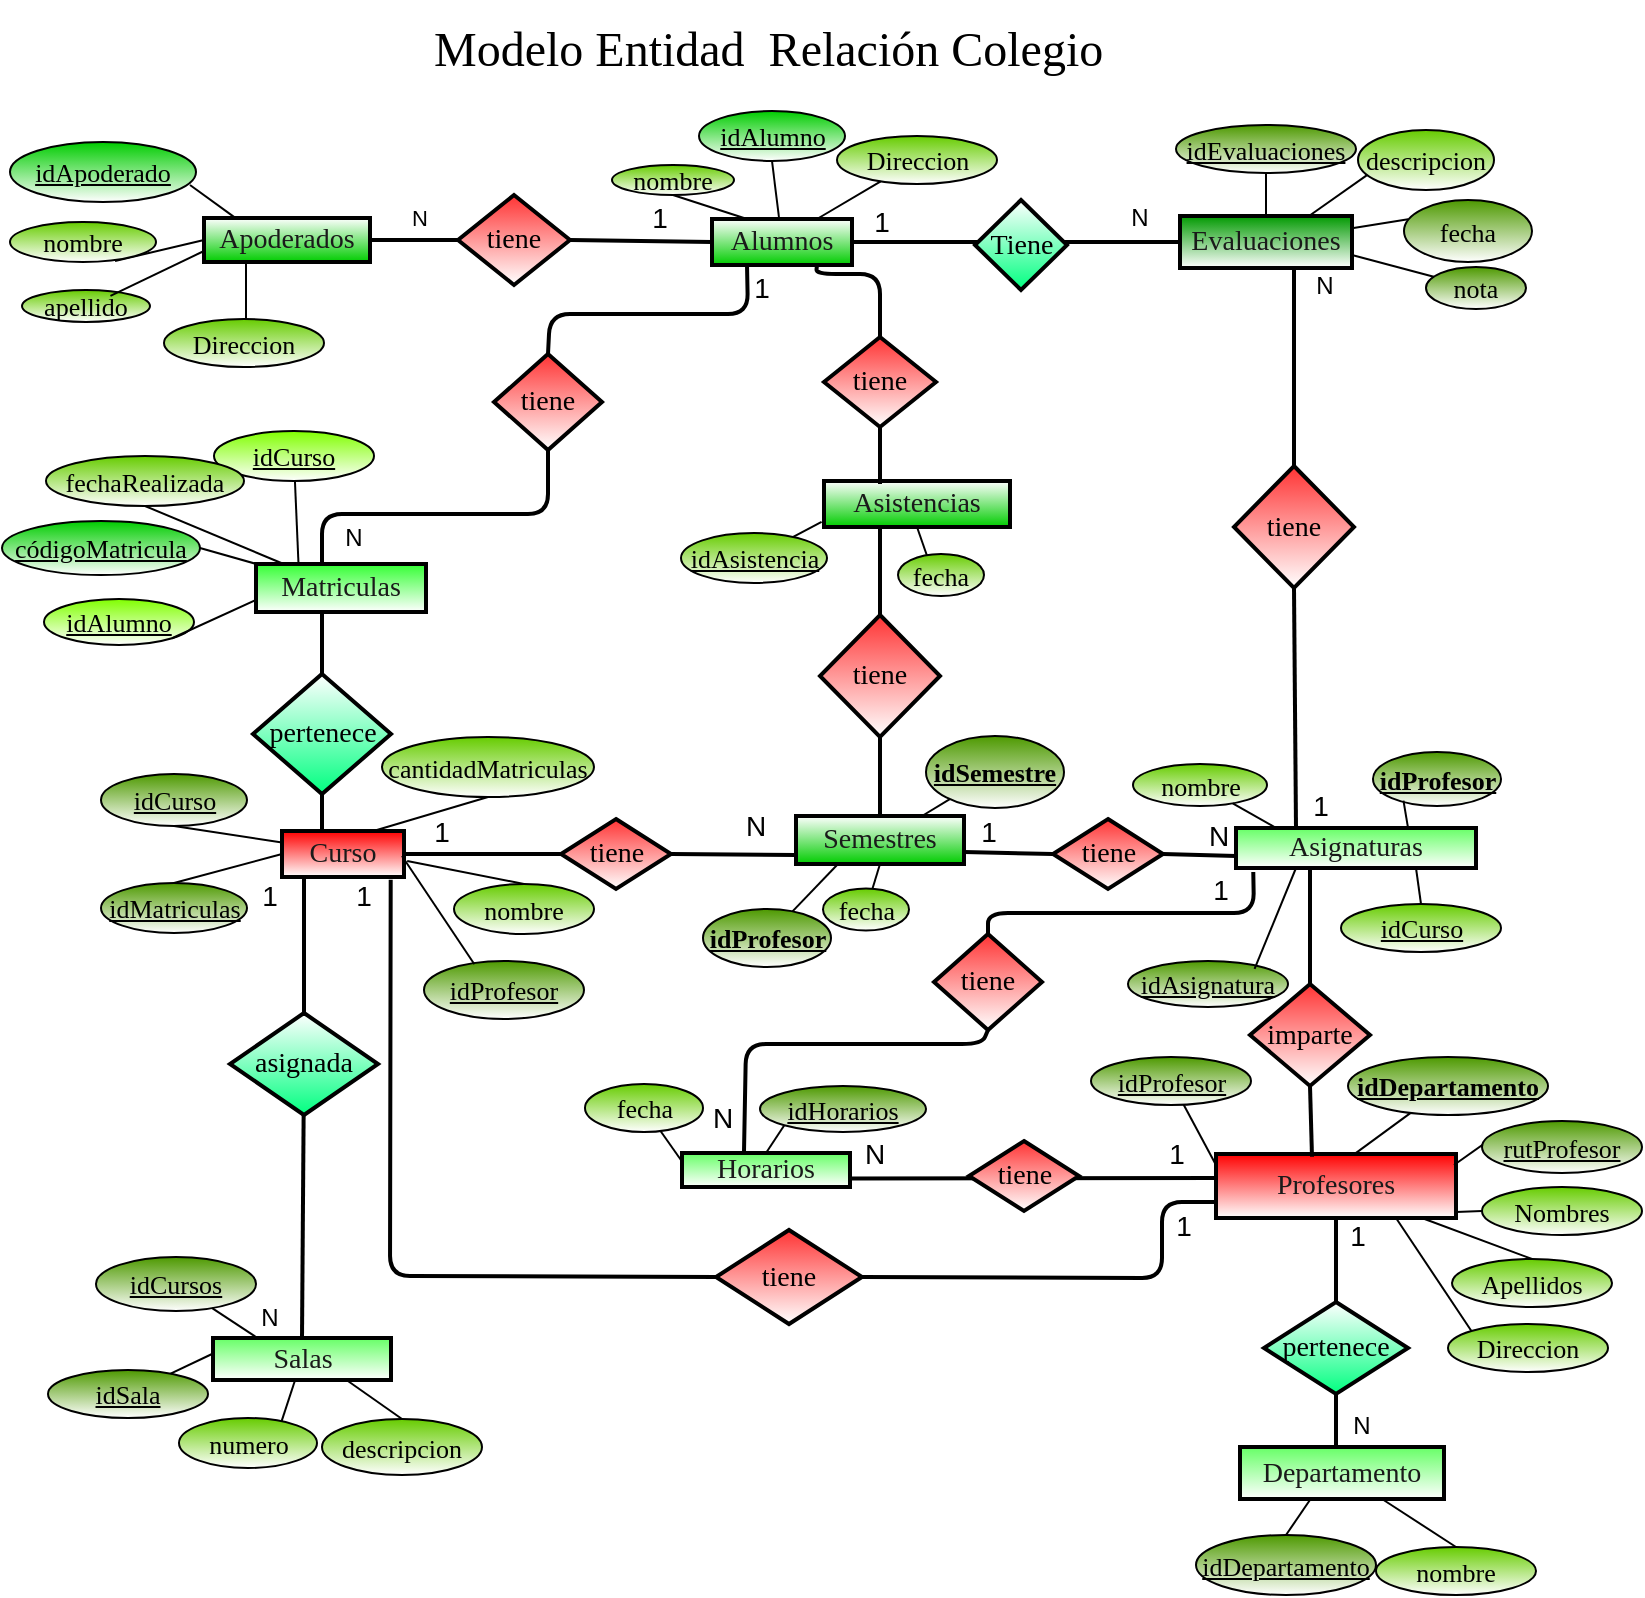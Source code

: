 <mxfile version="10.9.5" type="device"><diagram id="42ac1535-a471-1888-15ba-bab9afdc04bf" name="MER"><mxGraphModel dx="1024" dy="595" grid="1" gridSize="10" guides="1" tooltips="1" connect="1" arrows="1" fold="1" page="1" pageScale="1" pageWidth="827" pageHeight="827" background="#ffffff" math="0" shadow="0"><root><mxCell id="0"/><mxCell id="1" parent="0"/><mxCell id="137" value="" style="endArrow=none;html=1;strokeWidth=2;exitX=0.5;exitY=0;exitDx=0;exitDy=0;entryDx=0;entryDy=0;" parent="1" source="135" edge="1"><mxGeometry width="50" height="50" relative="1" as="geometry"><mxPoint x="450.5" y="371.5" as="sourcePoint"/><mxPoint x="439" y="265.5" as="targetPoint"/><Array as="points"/></mxGeometry></mxCell><mxCell id="125" value="" style="endArrow=none;html=1;entryDx=0;entryDy=0;exitDx=0;exitDy=0;strokeWidth=2;exitX=0.5;exitY=0;" parent="1" source="124" edge="1"><mxGeometry width="50" height="50" relative="1" as="geometry"><mxPoint x="317.5" y="533" as="sourcePoint"/><mxPoint x="160" y="302.5" as="targetPoint"/></mxGeometry></mxCell><mxCell id="117" value="" style="endArrow=none;html=1;entryDx=0;entryDy=0;exitX=0.5;exitY=1;exitDx=0;exitDy=0;strokeWidth=2;" parent="1" source="115" edge="1"><mxGeometry width="50" height="50" relative="1" as="geometry"><mxPoint x="285.5" y="433" as="sourcePoint"/><mxPoint x="160" y="340" as="targetPoint"/><Array as="points"><mxPoint x="273" y="269"/><mxPoint x="160" y="269"/></Array></mxGeometry></mxCell><mxCell id="148" value="" style="endArrow=none;html=1;entryDx=0;entryDy=0;exitDx=0;exitDy=0;strokeWidth=2;" parent="1" target="80" edge="1"><mxGeometry width="50" height="50" relative="1" as="geometry"><mxPoint x="667" y="740" as="sourcePoint"/><mxPoint x="666.4" y="723" as="targetPoint"/></mxGeometry></mxCell><mxCell id="114" value="" style="endArrow=none;html=1;entryDx=0;entryDy=0;exitDx=0;exitDy=0;strokeWidth=2;entryX=0;entryY=0.5;exitX=1;exitY=0.5;" parent="1" source="15" target="20" edge="1"><mxGeometry width="50" height="50" relative="1" as="geometry"><mxPoint x="472" y="193" as="sourcePoint"/><mxPoint x="520" y="158" as="targetPoint"/></mxGeometry></mxCell><mxCell id="3" value="&lt;font color=&quot;#1a1a1a&quot; face=&quot;Times New Roman&quot;&gt;&lt;span style=&quot;font-size: 14px&quot;&gt;Apoderados&lt;/span&gt;&lt;/font&gt;" style="rounded=0;whiteSpace=wrap;html=1;strokeColor=#000000;fillColor=#FFFFFF;gradientColor=#00CC00;fontColor=#009900;strokeWidth=2;" parent="1" vertex="1"><mxGeometry x="101" y="121" width="83" height="22" as="geometry"/></mxCell><mxCell id="4" value="&lt;font color=&quot;#000000&quot; face=&quot;Times New Roman&quot;&gt;&lt;span style=&quot;font-size: 13px&quot;&gt;&lt;u&gt;idApoderado&lt;/u&gt;&lt;/span&gt;&lt;/font&gt;" style="ellipse;whiteSpace=wrap;html=1;strokeColor=#000000;fillColor=#00CC00;gradientColor=#FFFFFF;fontColor=#009900;" parent="1" vertex="1"><mxGeometry x="4" y="83" width="93" height="30" as="geometry"/></mxCell><mxCell id="5" value="&lt;font color=&quot;#000000&quot; face=&quot;Times New Roman&quot;&gt;&lt;span style=&quot;font-size: 13px&quot;&gt;apellido&lt;/span&gt;&lt;/font&gt;" style="ellipse;whiteSpace=wrap;html=1;strokeColor=#000000;fillColor=#66CC00;gradientColor=#FFFFFF;fontColor=#009900;" parent="1" vertex="1"><mxGeometry x="10" y="157" width="64" height="16" as="geometry"/></mxCell><mxCell id="6" value="" style="endArrow=none;html=1;exitDx=0;exitDy=0;entryX=0.195;entryY=0.015;entryDx=0;entryDy=0;entryPerimeter=0;" parent="1" target="3" edge="1"><mxGeometry width="50" height="50" relative="1" as="geometry"><mxPoint x="94" y="104.5" as="sourcePoint"/><mxPoint x="110.5" y="99.5" as="targetPoint"/></mxGeometry></mxCell><mxCell id="7" value="" style="endArrow=none;html=1;exitX=1;exitY=0.5;exitDx=0;exitDy=0;entryX=0;entryY=0.5;entryDx=0;entryDy=0;" parent="1" target="3" edge="1"><mxGeometry width="50" height="50" relative="1" as="geometry"><mxPoint x="56.5" y="142.5" as="sourcePoint"/><mxPoint x="104.5" y="121.6" as="targetPoint"/></mxGeometry></mxCell><mxCell id="8" value="&lt;font style=&quot;font-size: 13px&quot; face=&quot;Times New Roman&quot; color=&quot;#000000&quot;&gt;nombre&lt;/font&gt;" style="ellipse;whiteSpace=wrap;html=1;strokeColor=#000000;fillColor=#66CC00;gradientColor=#FFFFFF;fontColor=#009900;" parent="1" vertex="1"><mxGeometry x="4" y="123" width="73" height="20" as="geometry"/></mxCell><mxCell id="15" value="&lt;font color=&quot;#1a1a1a&quot; face=&quot;Times New Roman&quot;&gt;&lt;span style=&quot;font-size: 14px&quot;&gt;Alumnos&lt;/span&gt;&lt;/font&gt;" style="rounded=0;whiteSpace=wrap;html=1;strokeColor=#000000;fillColor=#FFFFFF;gradientColor=#00CC00;fontColor=#009900;strokeWidth=2;" parent="1" vertex="1"><mxGeometry x="355" y="121.5" width="70" height="23" as="geometry"/></mxCell><mxCell id="16" value="&lt;font color=&quot;#000000&quot; face=&quot;Times New Roman&quot;&gt;&lt;span style=&quot;font-size: 13px&quot;&gt;&lt;u&gt;idAlumno&lt;/u&gt;&lt;/span&gt;&lt;/font&gt;" style="ellipse;whiteSpace=wrap;html=1;strokeColor=#000000;fillColor=#00CC00;gradientColor=#FFFFFF;fontColor=#009900;" parent="1" vertex="1"><mxGeometry x="348.5" y="67.5" width="73" height="25" as="geometry"/></mxCell><mxCell id="17" value="" style="endArrow=none;html=1;exitDx=0;exitDy=0;entryDx=0;entryDy=0;exitX=0.5;exitY=1;" parent="1" source="16" target="15" edge="1"><mxGeometry width="50" height="50" relative="1" as="geometry"><mxPoint x="329" y="99" as="sourcePoint"/><mxPoint x="346.5" y="118.5" as="targetPoint"/></mxGeometry></mxCell><mxCell id="18" value="" style="endArrow=none;html=1;exitX=0.5;exitY=1;exitDx=0;exitDy=0;entryDx=0;entryDy=0;entryX=0.25;entryY=0;" parent="1" source="19" target="15" edge="1"><mxGeometry width="50" height="50" relative="1" as="geometry"><mxPoint x="296.5" y="153.5" as="sourcePoint"/><mxPoint x="340" y="116" as="targetPoint"/></mxGeometry></mxCell><mxCell id="19" value="&lt;font style=&quot;font-size: 13px&quot; face=&quot;Times New Roman&quot; color=&quot;#000000&quot;&gt;nombre&lt;/font&gt;" style="ellipse;whiteSpace=wrap;html=1;strokeColor=#000000;fillColor=#66CC00;gradientColor=#FFFFFF;fontColor=#009900;" parent="1" vertex="1"><mxGeometry x="305" y="94.5" width="61" height="15" as="geometry"/></mxCell><mxCell id="20" value="&lt;font color=&quot;#1a1a1a&quot; face=&quot;Times New Roman&quot;&gt;&lt;span style=&quot;font-size: 14px&quot;&gt;Evaluaciones&lt;/span&gt;&lt;/font&gt;" style="rounded=0;whiteSpace=wrap;html=1;strokeColor=#000000;fillColor=#009900;gradientColor=#FFFFFF;fontColor=#009900;strokeWidth=2;" parent="1" vertex="1"><mxGeometry x="589" y="120" width="86" height="26" as="geometry"/></mxCell><mxCell id="21" value="&lt;font color=&quot;#000000&quot; face=&quot;Times New Roman&quot;&gt;&lt;span style=&quot;font-size: 13px&quot;&gt;&lt;u&gt;idEvaluaciones&lt;/u&gt;&lt;/span&gt;&lt;/font&gt;" style="ellipse;whiteSpace=wrap;html=1;strokeColor=#000000;fillColor=#4D9900;gradientColor=#FFFFFF;fontColor=#009900;" parent="1" vertex="1"><mxGeometry x="587" y="74.5" width="90" height="24" as="geometry"/></mxCell><mxCell id="22" value="" style="endArrow=none;html=1;exitDx=0;exitDy=0;" parent="1" source="21" target="20" edge="1"><mxGeometry width="50" height="50" relative="1" as="geometry"><mxPoint x="600.141" y="-290.11" as="sourcePoint"/><mxPoint x="658.5" y="98.5" as="targetPoint"/></mxGeometry></mxCell><mxCell id="23" value="" style="endArrow=none;html=1;entryX=0.75;entryY=0;entryDx=0;entryDy=0;exitX=0.074;exitY=0.739;exitDx=0;exitDy=0;exitPerimeter=0;" parent="1" source="25" target="20" edge="1"><mxGeometry width="50" height="50" relative="1" as="geometry"><mxPoint x="744.857" y="-34.167" as="sourcePoint"/><mxPoint x="685" y="165.5" as="targetPoint"/></mxGeometry></mxCell><mxCell id="25" value="&lt;font style=&quot;font-size: 13px&quot; face=&quot;Times New Roman&quot; color=&quot;#000000&quot;&gt;descripcion&lt;/font&gt;" style="ellipse;whiteSpace=wrap;html=1;strokeColor=#000000;fillColor=#66CC00;gradientColor=#FFFFFF;fontColor=#009900;" parent="1" vertex="1"><mxGeometry x="678" y="77" width="68" height="30" as="geometry"/></mxCell><mxCell id="26" value="&lt;font color=&quot;#000000&quot; face=&quot;Times New Roman&quot;&gt;&lt;span style=&quot;font-size: 13px&quot;&gt;nota&lt;/span&gt;&lt;/font&gt;" style="ellipse;whiteSpace=wrap;html=1;strokeColor=#000000;fillColor=#4D9900;gradientColor=#FFFFFF;fontColor=#009900;" parent="1" vertex="1"><mxGeometry x="712" y="145.5" width="50" height="21" as="geometry"/></mxCell><mxCell id="27" value="&lt;font color=&quot;#000000&quot; face=&quot;Times New Roman&quot;&gt;&lt;span style=&quot;font-size: 13px&quot;&gt;fecha&lt;/span&gt;&lt;/font&gt;" style="ellipse;whiteSpace=wrap;html=1;strokeColor=#000000;fillColor=#4D9900;gradientColor=#FFFFFF;fontColor=#009900;" parent="1" vertex="1"><mxGeometry x="701" y="112" width="64" height="31" as="geometry"/></mxCell><mxCell id="28" value="" style="endArrow=none;html=1;exitX=0.032;exitY=0.31;exitDx=0;exitDy=0;exitPerimeter=0;" parent="1" source="27" target="20" edge="1"><mxGeometry width="50" height="50" relative="1" as="geometry"><mxPoint x="697" y="161.5" as="sourcePoint"/><mxPoint x="685" y="140.333" as="targetPoint"/></mxGeometry></mxCell><mxCell id="29" value="" style="endArrow=none;html=1;exitX=1;exitY=0.75;exitDx=0;exitDy=0;entryDx=0;entryDy=0;" parent="1" source="20" target="26" edge="1"><mxGeometry width="50" height="50" relative="1" as="geometry"><mxPoint x="714.444" y="140.333" as="sourcePoint"/><mxPoint x="637.5" y="179.5" as="targetPoint"/></mxGeometry></mxCell><mxCell id="30" value="&lt;font face=&quot;Times New Roman&quot; style=&quot;font-size: 14px&quot; color=&quot;#1a1a1a&quot;&gt;Matriculas&lt;/font&gt;" style="rounded=0;whiteSpace=wrap;html=1;strokeColor=#000000;fillColor=#33FF33;gradientColor=#FFFFFF;fontColor=#009900;strokeWidth=2;" parent="1" vertex="1"><mxGeometry x="127" y="294" width="85" height="24" as="geometry"/></mxCell><mxCell id="31" value="&lt;font style=&quot;font-size: 13px&quot; face=&quot;Times New Roman&quot; color=&quot;#000000&quot;&gt;&lt;u&gt;códigoMatricula&lt;/u&gt;&lt;/font&gt;" style="ellipse;whiteSpace=wrap;html=1;strokeColor=#000000;fillColor=#00CC00;gradientColor=#FFFFFF;fontColor=#009900;" parent="1" vertex="1"><mxGeometry y="272.5" width="99" height="27" as="geometry"/></mxCell><mxCell id="32" value="" style="endArrow=none;html=1;exitDx=0;exitDy=0;entryDx=0;entryDy=0;exitX=1;exitY=0.5;" parent="1" source="31" target="30" edge="1"><mxGeometry width="50" height="50" relative="1" as="geometry"><mxPoint x="106.918" y="316.135" as="sourcePoint"/><mxPoint x="239.5" y="232.6" as="targetPoint"/></mxGeometry></mxCell><mxCell id="33" value="&lt;font style=&quot;font-size: 13px&quot; face=&quot;Times New Roman&quot; color=&quot;#000000&quot;&gt;&lt;u&gt;idAlumno&lt;/u&gt;&lt;/font&gt;" style="ellipse;whiteSpace=wrap;html=1;strokeColor=#000000;fillColor=#80FF00;gradientColor=#FFFFFF;fontColor=#009900;" parent="1" vertex="1"><mxGeometry x="21" y="311.5" width="75" height="23" as="geometry"/></mxCell><mxCell id="34" value="" style="endArrow=none;html=1;exitDx=0;exitDy=0;entryDx=0;entryDy=0;entryX=0;entryY=0.75;exitX=1;exitY=1;" parent="1" source="33" target="30" edge="1"><mxGeometry width="50" height="50" relative="1" as="geometry"><mxPoint x="53.286" y="323.071" as="sourcePoint"/><mxPoint x="124.714" y="307.357" as="targetPoint"/></mxGeometry></mxCell><mxCell id="35" value="&lt;font style=&quot;font-size: 13px&quot; face=&quot;Times New Roman&quot; color=&quot;#000000&quot;&gt;&lt;u&gt;idCurso&lt;/u&gt;&lt;/font&gt;" style="ellipse;whiteSpace=wrap;html=1;strokeColor=#000000;fillColor=#80FF00;gradientColor=#FFFFFF;fontColor=#009900;" parent="1" vertex="1"><mxGeometry x="106" y="227.5" width="80" height="25" as="geometry"/></mxCell><mxCell id="37" value="&lt;font style=&quot;font-size: 13px&quot; face=&quot;Times New Roman&quot; color=&quot;#000000&quot;&gt;fechaRealizada&lt;/font&gt;" style="ellipse;whiteSpace=wrap;html=1;strokeColor=#000000;fillColor=#66CC00;gradientColor=#FFFFFF;fontColor=#009900;" parent="1" vertex="1"><mxGeometry x="22" y="240" width="99" height="25" as="geometry"/></mxCell><mxCell id="38" value="" style="endArrow=none;html=1;exitDx=0;exitDy=0;entryX=0.5;entryY=1;entryDx=0;entryDy=0;" parent="1" source="30" target="37" edge="1"><mxGeometry width="50" height="50" relative="1" as="geometry"><mxPoint x="130" y="280" as="sourcePoint"/><mxPoint x="187.5" y="243.6" as="targetPoint"/></mxGeometry></mxCell><mxCell id="40" value="" style="endArrow=none;html=1;exitDx=0;exitDy=0;entryDx=0;entryDy=0;exitX=0.25;exitY=0;" parent="1" source="30" target="35" edge="1"><mxGeometry width="50" height="50" relative="1" as="geometry"><mxPoint x="146" y="290" as="sourcePoint"/><mxPoint x="162" y="343.5" as="targetPoint"/></mxGeometry></mxCell><mxCell id="41" value="&lt;font color=&quot;#1a1a1a&quot; face=&quot;Times New Roman&quot;&gt;&lt;span style=&quot;font-size: 14px&quot;&gt;Curso&lt;/span&gt;&lt;/font&gt;" style="rounded=0;whiteSpace=wrap;html=1;strokeColor=#000000;fillColor=#FF0000;gradientColor=#FFFFFF;fontColor=#009900;strokeWidth=2;" parent="1" vertex="1"><mxGeometry x="140" y="427.5" width="61" height="23" as="geometry"/></mxCell><mxCell id="42" value="&lt;font style=&quot;font-size: 13px&quot; face=&quot;Times New Roman&quot; color=&quot;#000000&quot;&gt;&lt;u&gt;idCurso&lt;/u&gt;&lt;/font&gt;" style="ellipse;whiteSpace=wrap;html=1;strokeColor=#000000;fillColor=#4D9900;gradientColor=#FFFFFF;fontColor=#009900;" parent="1" vertex="1"><mxGeometry x="49.5" y="399" width="73" height="26" as="geometry"/></mxCell><mxCell id="43" value="" style="endArrow=none;html=1;entryDx=0;entryDy=0;entryX=0;entryY=0.25;exitX=0.5;exitY=1;" parent="1" source="42" target="41" edge="1"><mxGeometry width="50" height="50" relative="1" as="geometry"><mxPoint x="616" y="582" as="sourcePoint"/><mxPoint x="131" y="443.9" as="targetPoint"/></mxGeometry></mxCell><mxCell id="44" value="&lt;font style=&quot;font-size: 13px&quot; face=&quot;Times New Roman&quot; color=&quot;#000000&quot;&gt;nombre&lt;/font&gt;" style="ellipse;whiteSpace=wrap;html=1;strokeColor=#000000;fillColor=#66CC00;gradientColor=#FFFFFF;fontColor=#009900;" parent="1" vertex="1"><mxGeometry x="226" y="454" width="70" height="25" as="geometry"/></mxCell><mxCell id="45" value="" style="endArrow=none;html=1;entryDx=0;entryDy=0;exitDx=0;exitDy=0;exitX=0.065;exitY=1.201;entryX=0.5;entryY=0;exitPerimeter=0;" parent="1" source="191" target="44" edge="1"><mxGeometry width="50" height="50" relative="1" as="geometry"><mxPoint x="265" y="436.9" as="sourcePoint"/><mxPoint x="281" y="407.9" as="targetPoint"/></mxGeometry></mxCell><mxCell id="47" value="&lt;font style=&quot;font-size: 13px&quot; face=&quot;Times New Roman&quot; color=&quot;#000000&quot;&gt;&lt;u&gt;idProfesor&lt;/u&gt;&lt;/font&gt;" style="ellipse;whiteSpace=wrap;html=1;strokeColor=#000000;fillColor=#4D9900;gradientColor=#FFFFFF;fontColor=#009900;" parent="1" vertex="1"><mxGeometry x="211" y="492.5" width="80" height="29" as="geometry"/></mxCell><mxCell id="48" value="" style="endArrow=none;html=1;entryDx=0;entryDy=0;exitX=0.315;exitY=0.056;exitPerimeter=0;" parent="1" source="47" edge="1"><mxGeometry width="50" height="50" relative="1" as="geometry"><mxPoint x="746" y="712" as="sourcePoint"/><mxPoint x="200" y="440" as="targetPoint"/></mxGeometry></mxCell><mxCell id="49" value="" style="endArrow=none;html=1;entryDx=0;entryDy=0;exitX=0.75;exitY=0;exitDx=0;exitDy=0;entryX=0.5;entryY=1;" parent="1" source="41" target="55" edge="1"><mxGeometry width="50" height="50" relative="1" as="geometry"><mxPoint x="144" y="526.5" as="sourcePoint"/><mxPoint x="212.5" y="442" as="targetPoint"/></mxGeometry></mxCell><mxCell id="51" value="&lt;font style=&quot;font-size: 13px&quot; face=&quot;Times New Roman&quot; color=&quot;#000000&quot;&gt;&lt;u&gt;idMatriculas&lt;/u&gt;&lt;/font&gt;" style="ellipse;whiteSpace=wrap;html=1;strokeColor=#000000;fillColor=#4D9900;gradientColor=#FFFFFF;fontColor=#009900;" parent="1" vertex="1"><mxGeometry x="49.5" y="453.5" width="73" height="25" as="geometry"/></mxCell><mxCell id="52" value="" style="endArrow=none;html=1;entryDx=0;entryDy=0;exitX=0.5;exitY=0;entryX=0;entryY=0.5;" parent="1" source="51" target="41" edge="1"><mxGeometry width="50" height="50" relative="1" as="geometry"><mxPoint x="796" y="572" as="sourcePoint"/><mxPoint x="204" y="414.5" as="targetPoint"/></mxGeometry></mxCell><mxCell id="55" value="&lt;font style=&quot;font-size: 13px&quot; face=&quot;Times New Roman&quot; color=&quot;#000000&quot;&gt;cantidadMatriculas&lt;/font&gt;" style="ellipse;whiteSpace=wrap;html=1;strokeColor=#000000;fillColor=#66CC00;gradientColor=#FFFFFF;fontColor=#009900;" parent="1" vertex="1"><mxGeometry x="190" y="380.5" width="106" height="30" as="geometry"/></mxCell><mxCell id="56" value="&lt;font color=&quot;#1a1a1a&quot; face=&quot;Times New Roman&quot;&gt;&lt;span style=&quot;font-size: 14px&quot;&gt;Semestres&lt;/span&gt;&lt;/font&gt;" style="rounded=0;whiteSpace=wrap;html=1;strokeColor=#000000;fillColor=#FFFFFF;gradientColor=#00CC00;fontColor=#009900;strokeWidth=2;" parent="1" vertex="1"><mxGeometry x="397" y="420" width="84" height="24" as="geometry"/></mxCell><mxCell id="57" value="" style="endArrow=none;html=1;exitDx=0;exitDy=0;entryX=0.5;entryY=1;entryDx=0;entryDy=0;" parent="1" source="58" target="56" edge="1"><mxGeometry width="50" height="50" relative="1" as="geometry"><mxPoint x="516.5" y="289.22" as="sourcePoint"/><mxPoint x="447.2" y="415.1" as="targetPoint"/></mxGeometry></mxCell><mxCell id="58" value="&lt;font style=&quot;font-size: 13px&quot; face=&quot;Times New Roman&quot; color=&quot;#000000&quot;&gt;fecha&lt;/font&gt;" style="ellipse;whiteSpace=wrap;html=1;strokeColor=#000000;fillColor=#66CC00;gradientColor=#FFFFFF;fontColor=#009900;" parent="1" vertex="1"><mxGeometry x="410.5" y="456.22" width="43" height="21" as="geometry"/></mxCell><mxCell id="59" value="&lt;font style=&quot;font-size: 13px&quot; face=&quot;Times New Roman&quot; color=&quot;#000000&quot;&gt;&lt;u&gt;idProfesor&lt;/u&gt;&lt;/font&gt;" style="ellipse;whiteSpace=wrap;html=1;strokeColor=#000000;fillColor=#4D9900;gradientColor=#FFFFFF;fontColor=#009900;fontStyle=1" parent="1" vertex="1"><mxGeometry x="350.5" y="466.5" width="64" height="29" as="geometry"/></mxCell><mxCell id="60" value="" style="endArrow=none;html=1;exitDx=0;exitDy=0;entryX=0.25;entryY=1;entryDx=0;entryDy=0;" parent="1" source="59" target="56" edge="1"><mxGeometry width="50" height="50" relative="1" as="geometry"><mxPoint x="476.6" y="425.8" as="sourcePoint"/><mxPoint x="457.2" y="425.1" as="targetPoint"/></mxGeometry></mxCell><mxCell id="61" value="&lt;font color=&quot;#1a1a1a&quot; face=&quot;Times New Roman&quot;&gt;&lt;span style=&quot;font-size: 14px&quot;&gt;Asistencias&lt;/span&gt;&lt;/font&gt;" style="rounded=0;whiteSpace=wrap;html=1;strokeColor=#000000;fillColor=#FFFFFF;gradientColor=#00CC00;fontColor=#009900;strokeWidth=2;" parent="1" vertex="1"><mxGeometry x="411" y="252.5" width="93" height="23" as="geometry"/></mxCell><mxCell id="62" value="" style="endArrow=none;html=1;exitX=0.5;exitY=1;exitDx=0;exitDy=0;entryX=0.5;entryY=1;entryDx=0;entryDy=0;" parent="1" source="65" target="61" edge="1"><mxGeometry width="50" height="50" relative="1" as="geometry"><mxPoint x="500" y="162.5" as="sourcePoint"/><mxPoint x="480" y="218.5" as="targetPoint"/></mxGeometry></mxCell><mxCell id="63" value="" style="endArrow=none;html=1;entryX=-0.013;entryY=0.886;entryDx=0;entryDy=0;entryPerimeter=0;" parent="1" source="64" target="61" edge="1"><mxGeometry width="50" height="50" relative="1" as="geometry"><mxPoint x="388.5" y="251.5" as="sourcePoint"/><mxPoint x="461" y="203" as="targetPoint"/></mxGeometry></mxCell><mxCell id="64" value="&lt;font style=&quot;font-size: 13px&quot; face=&quot;Times New Roman&quot; color=&quot;#000000&quot;&gt;&lt;u&gt;idAsistencia&lt;/u&gt;&lt;/font&gt;" style="ellipse;whiteSpace=wrap;html=1;strokeColor=#000000;fillColor=#66CC00;gradientColor=#FFFFFF;fontColor=#009900;" parent="1" vertex="1"><mxGeometry x="339.5" y="278.5" width="73" height="25" as="geometry"/></mxCell><mxCell id="65" value="&lt;font style=&quot;font-size: 13px&quot; face=&quot;Times New Roman&quot; color=&quot;#000000&quot;&gt;fecha&lt;/font&gt;" style="ellipse;whiteSpace=wrap;html=1;strokeColor=#000000;fillColor=#66CC00;gradientColor=#FFFFFF;fontColor=#009900;" parent="1" vertex="1"><mxGeometry x="448" y="289" width="43" height="21" as="geometry"/></mxCell><mxCell id="68" value="&lt;font color=&quot;#1a1a1a&quot; face=&quot;Times New Roman&quot;&gt;&lt;span style=&quot;font-size: 14px&quot;&gt;Asignaturas&lt;/span&gt;&lt;/font&gt;" style="rounded=0;whiteSpace=wrap;html=1;strokeColor=#000000;fillColor=#66FF66;gradientColor=#FFFFFF;fontColor=#009900;strokeWidth=2;" parent="1" vertex="1"><mxGeometry x="617" y="426" width="120" height="20" as="geometry"/></mxCell><mxCell id="69" value="&lt;font style=&quot;font-size: 13px&quot; face=&quot;Times New Roman&quot; color=&quot;#000000&quot;&gt;&lt;u&gt;idAsignatura&lt;/u&gt;&lt;/font&gt;" style="ellipse;whiteSpace=wrap;html=1;strokeColor=#000000;fillColor=#4D9900;gradientColor=#FFFFFF;fontColor=#009900;" parent="1" vertex="1"><mxGeometry x="563" y="492.5" width="80" height="23" as="geometry"/></mxCell><mxCell id="70" value="" style="endArrow=none;html=1;exitX=0.791;exitY=0.171;entryX=0.25;entryY=1;exitPerimeter=0;" parent="1" source="69" target="68" edge="1"><mxGeometry width="50" height="50" relative="1" as="geometry"><mxPoint x="817.641" y="390.39" as="sourcePoint"/><mxPoint x="877.5" y="401.5" as="targetPoint"/></mxGeometry></mxCell><mxCell id="71" value="&lt;font style=&quot;font-size: 13px&quot; face=&quot;Times New Roman&quot; color=&quot;#000000&quot;&gt;&lt;u&gt;idProfesor&lt;/u&gt;&lt;/font&gt;" style="ellipse;whiteSpace=wrap;html=1;strokeColor=#000000;fillColor=#4D9900;gradientColor=#FFFFFF;fontColor=#009900;fontStyle=1" parent="1" vertex="1"><mxGeometry x="685.5" y="388" width="64" height="27" as="geometry"/></mxCell><mxCell id="72" value="" style="endArrow=none;html=1;fontStyle=1;exitDx=0;exitDy=0;entryX=0.717;entryY=0.002;entryDx=0;entryDy=0;entryPerimeter=0;exitX=0.238;exitY=0.9;exitPerimeter=0;" parent="1" source="71" target="68" edge="1"><mxGeometry width="50" height="50" relative="1" as="geometry"><mxPoint x="708" y="417.5" as="sourcePoint"/><mxPoint x="691.5" y="412.5" as="targetPoint"/></mxGeometry></mxCell><mxCell id="73" value="&lt;font style=&quot;font-size: 13px&quot; face=&quot;Times New Roman&quot; color=&quot;#000000&quot;&gt;nombre&lt;/font&gt;" style="ellipse;whiteSpace=wrap;html=1;strokeColor=#000000;fillColor=#66CC00;gradientColor=#FFFFFF;fontColor=#009900;" parent="1" vertex="1"><mxGeometry x="565.5" y="394" width="67" height="21" as="geometry"/></mxCell><mxCell id="74" value="" style="endArrow=none;html=1;entryDx=0;entryDy=0;exitX=0.166;exitY=-0.006;exitDx=0;exitDy=0;exitPerimeter=0;" parent="1" source="68" target="73" edge="1"><mxGeometry width="50" height="50" relative="1" as="geometry"><mxPoint x="621.5" y="412.5" as="sourcePoint"/><mxPoint x="920.929" y="393.0" as="targetPoint"/></mxGeometry></mxCell><mxCell id="78" value="&lt;font color=&quot;#000000&quot; face=&quot;Times New Roman&quot;&gt;&lt;span style=&quot;font-size: 13px&quot;&gt;&lt;u&gt;idCurso&lt;/u&gt;&lt;/span&gt;&lt;/font&gt;" style="ellipse;whiteSpace=wrap;html=1;strokeColor=#000000;fillColor=#66CC00;gradientColor=#FFFFFF;fontColor=#009900;" parent="1" vertex="1"><mxGeometry x="669.5" y="464" width="80" height="24" as="geometry"/></mxCell><mxCell id="79" value="" style="endArrow=none;html=1;exitX=0.5;exitY=0;exitDx=0;exitDy=0;entryX=0.75;entryY=1;" parent="1" source="78" target="68" edge="1"><mxGeometry width="50" height="50" relative="1" as="geometry"><mxPoint x="830" y="467.0" as="sourcePoint"/><mxPoint x="934.5" y="523" as="targetPoint"/></mxGeometry></mxCell><mxCell id="80" value="&lt;font face=&quot;Times New Roman&quot; style=&quot;font-size: 14px&quot; color=&quot;#1a1a1a&quot;&gt;Profesores&lt;/font&gt;" style="rounded=0;whiteSpace=wrap;html=1;strokeColor=#000000;fillColor=#FF0000;gradientColor=#FFFFFF;fontColor=#009900;strokeWidth=2;" parent="1" vertex="1"><mxGeometry x="607" y="589" width="120" height="32" as="geometry"/></mxCell><mxCell id="81" value="" style="endArrow=none;html=1;exitDx=0;exitDy=0;exitX=0;exitY=0;" parent="1" source="87" edge="1"><mxGeometry width="50" height="50" relative="1" as="geometry"><mxPoint x="727.5" y="562" as="sourcePoint"/><mxPoint x="726" y="594.5" as="targetPoint"/></mxGeometry></mxCell><mxCell id="82" value="&lt;font style=&quot;font-size: 13px&quot; face=&quot;Times New Roman&quot; color=&quot;#000000&quot;&gt;&lt;u&gt;idProfesor&lt;/u&gt;&lt;/font&gt;" style="ellipse;whiteSpace=wrap;html=1;strokeColor=#000000;fillColor=#4D9900;gradientColor=#FFFFFF;fontColor=#009900;" parent="1" vertex="1"><mxGeometry x="544.5" y="540.5" width="80" height="24" as="geometry"/></mxCell><mxCell id="83" value="" style="endArrow=none;html=1;exitDx=0;exitDy=0;" parent="1" source="82" edge="1"><mxGeometry width="50" height="50" relative="1" as="geometry"><mxPoint x="566" y="608.5" as="sourcePoint"/><mxPoint x="607" y="594.5" as="targetPoint"/></mxGeometry></mxCell><mxCell id="85" value="&lt;font color=&quot;#000000&quot; face=&quot;Times New Roman&quot;&gt;&lt;span style=&quot;font-size: 13px&quot;&gt;&lt;u&gt;idDepartamento&lt;/u&gt;&lt;/span&gt;&lt;/font&gt;" style="ellipse;whiteSpace=wrap;html=1;strokeColor=#000000;fillColor=#4D9900;gradientColor=#FFFFFF;fontColor=#009900;fontStyle=1" parent="1" vertex="1"><mxGeometry x="673" y="540.5" width="100" height="29" as="geometry"/></mxCell><mxCell id="86" value="" style="endArrow=none;html=1;fontStyle=1;exitDx=0;exitDy=0;exitX=0.578;exitY=-0.002;exitPerimeter=0;" parent="1" source="80" target="85" edge="1"><mxGeometry width="50" height="50" relative="1" as="geometry"><mxPoint x="677.5" y="573" as="sourcePoint"/><mxPoint x="698" y="683.5" as="targetPoint"/></mxGeometry></mxCell><mxCell id="87" value="&lt;font style=&quot;font-size: 13px&quot; face=&quot;Times New Roman&quot; color=&quot;#000000&quot;&gt;&lt;u&gt;rutProfesor&lt;/u&gt;&lt;/font&gt;" style="ellipse;whiteSpace=wrap;html=1;strokeColor=#000000;fillColor=#4D9900;gradientColor=#FFFFFF;fontColor=#009900;" parent="1" vertex="1"><mxGeometry x="740" y="572.5" width="80" height="26" as="geometry"/></mxCell><mxCell id="88" value="&lt;font color=&quot;#1a1a1a&quot; face=&quot;Times New Roman&quot;&gt;&lt;span style=&quot;font-size: 14px&quot;&gt;Departamento&lt;/span&gt;&lt;/font&gt;" style="rounded=0;whiteSpace=wrap;html=1;strokeColor=#000000;fillColor=#66FF66;gradientColor=#FFFFFF;fontColor=#009900;strokeWidth=2;" parent="1" vertex="1"><mxGeometry x="619" y="735.5" width="102" height="26" as="geometry"/></mxCell><mxCell id="89" value="&lt;font color=&quot;#000000&quot; face=&quot;Times New Roman&quot;&gt;&lt;span style=&quot;font-size: 13px&quot;&gt;&lt;u&gt;idDepartamento&lt;/u&gt;&lt;/span&gt;&lt;/font&gt;" style="ellipse;whiteSpace=wrap;html=1;strokeColor=#000000;fillColor=#4D9900;gradientColor=#FFFFFF;fontColor=#009900;" parent="1" vertex="1"><mxGeometry x="597" y="779.5" width="90" height="30" as="geometry"/></mxCell><mxCell id="90" value="" style="endArrow=none;html=1;entryX=0.347;entryY=0.995;entryPerimeter=0;exitX=0.5;exitY=0;" parent="1" source="89" target="88" edge="1"><mxGeometry width="50" height="50" relative="1" as="geometry"><mxPoint x="660.141" y="320.89" as="sourcePoint"/><mxPoint x="616" y="709.5" as="targetPoint"/></mxGeometry></mxCell><mxCell id="91" value="" style="endArrow=none;html=1;entryDx=0;entryDy=0;exitX=0.5;exitY=0;" parent="1" source="93" target="88" edge="1"><mxGeometry width="50" height="50" relative="1" as="geometry"><mxPoint x="583.696" y="746.039" as="sourcePoint"/><mxPoint x="745" y="776.5" as="targetPoint"/></mxGeometry></mxCell><mxCell id="93" value="&lt;font style=&quot;font-size: 13px&quot; face=&quot;Times New Roman&quot; color=&quot;#000000&quot;&gt;nombre&lt;/font&gt;" style="ellipse;whiteSpace=wrap;html=1;strokeColor=#000000;fillColor=#66CC00;gradientColor=#FFFFFF;fontColor=#009900;" parent="1" vertex="1"><mxGeometry x="687" y="785.5" width="80" height="24" as="geometry"/></mxCell><mxCell id="94" value="&lt;font color=&quot;#1a1a1a&quot; face=&quot;Times New Roman&quot;&gt;&lt;span style=&quot;font-size: 14px&quot;&gt;Horarios&lt;/span&gt;&lt;/font&gt;" style="rounded=0;whiteSpace=wrap;html=1;strokeColor=#000000;fillColor=#66FF66;gradientColor=#FFFFFF;fontColor=#009900;strokeWidth=2;" parent="1" vertex="1"><mxGeometry x="340" y="588.5" width="84" height="17" as="geometry"/></mxCell><mxCell id="95" value="&lt;font color=&quot;#000000&quot; face=&quot;Times New Roman&quot;&gt;&lt;span style=&quot;font-size: 13px&quot;&gt;&lt;u&gt;idHorarios&lt;/u&gt;&lt;/span&gt;&lt;/font&gt;" style="ellipse;whiteSpace=wrap;html=1;strokeColor=#000000;fillColor=#4D9900;gradientColor=#FFFFFF;fontColor=#009900;" parent="1" vertex="1"><mxGeometry x="379" y="555" width="83" height="23" as="geometry"/></mxCell><mxCell id="96" value="" style="endArrow=none;html=1;entryDx=0;entryDy=0;exitDx=0;exitDy=0;entryX=0.5;entryY=0;exitX=0;exitY=1;" parent="1" source="95" target="94" edge="1"><mxGeometry width="50" height="50" relative="1" as="geometry"><mxPoint x="411" y="554.5" as="sourcePoint"/><mxPoint x="397" y="574.5" as="targetPoint"/></mxGeometry></mxCell><mxCell id="97" value="" style="endArrow=none;html=1;entryDx=0;entryDy=0;entryX=0;entryY=0.25;" parent="1" source="98" target="94" edge="1"><mxGeometry width="50" height="50" relative="1" as="geometry"><mxPoint x="562.357" y="474.333" as="sourcePoint"/><mxPoint x="355" y="584.5" as="targetPoint"/></mxGeometry></mxCell><mxCell id="98" value="&lt;font style=&quot;font-size: 13px&quot; face=&quot;Times New Roman&quot; color=&quot;#000000&quot;&gt;fecha&lt;/font&gt;" style="ellipse;whiteSpace=wrap;html=1;strokeColor=#000000;fillColor=#66CC00;gradientColor=#FFFFFF;fontColor=#009900;" parent="1" vertex="1"><mxGeometry x="291.5" y="554" width="59" height="24" as="geometry"/></mxCell><mxCell id="99" value="&lt;font color=&quot;#1a1a1a&quot; face=&quot;Times New Roman&quot;&gt;&lt;span style=&quot;font-size: 14px&quot;&gt;Salas&lt;/span&gt;&lt;/font&gt;" style="rounded=0;whiteSpace=wrap;html=1;strokeColor=#000000;fillColor=#66FF66;gradientColor=#FFFFFF;fontColor=#009900;strokeWidth=2;" parent="1" vertex="1"><mxGeometry x="105.5" y="681" width="89" height="21" as="geometry"/></mxCell><mxCell id="100" value="&lt;font style=&quot;font-size: 13px&quot; face=&quot;Times New Roman&quot; color=&quot;#000000&quot;&gt;&lt;u&gt;idSala&lt;/u&gt;&lt;/font&gt;" style="ellipse;whiteSpace=wrap;html=1;strokeColor=#000000;fillColor=#4D9900;gradientColor=#FFFFFF;fontColor=#009900;" parent="1" vertex="1"><mxGeometry x="23" y="697" width="80" height="24" as="geometry"/></mxCell><mxCell id="101" value="" style="endArrow=none;html=1;" parent="1" source="100" edge="1"><mxGeometry width="50" height="50" relative="1" as="geometry"><mxPoint x="639" y="834.5" as="sourcePoint"/><mxPoint x="105" y="689" as="targetPoint"/></mxGeometry></mxCell><mxCell id="102" value="&lt;font style=&quot;font-size: 13px&quot; face=&quot;Times New Roman&quot; color=&quot;#000000&quot;&gt;&lt;u&gt;idCursos&lt;/u&gt;&lt;/font&gt;" style="ellipse;whiteSpace=wrap;html=1;strokeColor=#000000;fillColor=#4D9900;gradientColor=#FFFFFF;fontColor=#009900;" parent="1" vertex="1"><mxGeometry x="47" y="640.5" width="80" height="27" as="geometry"/></mxCell><mxCell id="103" value="" style="endArrow=none;html=1;entryX=0.25;entryY=0;entryDx=0;entryDy=0;" parent="1" source="102" target="99" edge="1"><mxGeometry width="50" height="50" relative="1" as="geometry"><mxPoint x="719" y="814.5" as="sourcePoint"/><mxPoint x="162.5" y="669.5" as="targetPoint"/></mxGeometry></mxCell><mxCell id="104" value="" style="endArrow=none;html=1;entryDx=0;entryDy=0;exitDx=0;exitDy=0;entryX=0.739;entryY=0.103;entryPerimeter=0;" parent="1" source="99" target="106" edge="1"><mxGeometry width="50" height="50" relative="1" as="geometry"><mxPoint x="98" y="733" as="sourcePoint"/><mxPoint x="242.5" y="705" as="targetPoint"/></mxGeometry></mxCell><mxCell id="105" value="" style="endArrow=none;html=1;entryDx=0;entryDy=0;exitDx=0;exitDy=0;entryX=0.5;entryY=0;exitX=0.75;exitY=1;" parent="1" source="99" target="107" edge="1"><mxGeometry width="50" height="50" relative="1" as="geometry"><mxPoint x="178.905" y="740.095" as="sourcePoint"/><mxPoint x="256.5" y="659" as="targetPoint"/></mxGeometry></mxCell><mxCell id="106" value="&lt;font style=&quot;font-size: 13px&quot; face=&quot;Times New Roman&quot; color=&quot;#000000&quot;&gt;numero&lt;/font&gt;" style="ellipse;whiteSpace=wrap;html=1;strokeColor=#000000;fillColor=#66CC00;gradientColor=#FFFFFF;fontColor=#009900;" parent="1" vertex="1"><mxGeometry x="88.5" y="721" width="69" height="25" as="geometry"/></mxCell><mxCell id="107" value="&lt;font style=&quot;font-size: 13px&quot; face=&quot;Times New Roman&quot; color=&quot;#000000&quot;&gt;descripcion&lt;/font&gt;" style="ellipse;whiteSpace=wrap;html=1;strokeColor=#000000;fillColor=#66CC00;gradientColor=#FFFFFF;fontColor=#009900;" parent="1" vertex="1"><mxGeometry x="160" y="721.5" width="80" height="28" as="geometry"/></mxCell><mxCell id="108" value="&lt;font style=&quot;font-size: 11px&quot;&gt;N&lt;/font&gt;" style="text;html=1;strokeColor=none;fillColor=none;align=center;verticalAlign=middle;whiteSpace=wrap;rounded=0;" parent="1" vertex="1"><mxGeometry x="189" y="110.94" width="40" height="20" as="geometry"/></mxCell><mxCell id="109" value="" style="endArrow=none;html=1;entryDx=0;entryDy=0;strokeWidth=2;entryX=1;entryY=0.5;exitX=0;exitY=0.5;exitDx=0;exitDy=0;" parent="1" source="15" target="110" edge="1"><mxGeometry width="50" height="50" relative="1" as="geometry"><mxPoint x="180" y="292.5" as="sourcePoint"/><mxPoint x="190" y="212.5" as="targetPoint"/><Array as="points"/></mxGeometry></mxCell><mxCell id="110" value="&lt;font style=&quot;font-size: 14px&quot; face=&quot;Times New Roman&quot; color=&quot;#000000&quot;&gt;tiene&lt;/font&gt;" style="rhombus;whiteSpace=wrap;html=1;strokeColor=#000000;fillColor=#FF3333;gradientColor=#FFFFFF;fontColor=#009900;strokeWidth=2;" parent="1" vertex="1"><mxGeometry x="228" y="109.5" width="56" height="45" as="geometry"/></mxCell><mxCell id="111" value="" style="endArrow=none;html=1;entryDx=0;entryDy=0;strokeWidth=2;entryX=0;entryY=0.5;exitX=1;exitY=0.5;" parent="1" source="3" target="110" edge="1"><mxGeometry width="50" height="50" relative="1" as="geometry"><mxPoint x="181" y="154.5" as="sourcePoint"/><mxPoint x="195.5" y="193" as="targetPoint"/><Array as="points"/></mxGeometry></mxCell><mxCell id="112" value="&lt;font style=&quot;font-size: 14px&quot;&gt;1&lt;/font&gt;" style="text;html=1;strokeColor=none;fillColor=none;align=center;verticalAlign=middle;whiteSpace=wrap;rounded=0;" parent="1" vertex="1"><mxGeometry x="308.5" y="111.44" width="40" height="20" as="geometry"/></mxCell><mxCell id="113" value="&lt;font color=&quot;#000000&quot; face=&quot;Times New Roman&quot;&gt;&lt;span style=&quot;font-size: 14px&quot;&gt;Tiene&lt;/span&gt;&lt;/font&gt;" style="rhombus;whiteSpace=wrap;html=1;strokeColor=#000000;fillColor=#FFFFFF;gradientColor=#00FF80;fontColor=#009900;strokeWidth=2;" parent="1" vertex="1"><mxGeometry x="486.5" y="112" width="46" height="45" as="geometry"/></mxCell><mxCell id="115" value="&lt;font style=&quot;font-size: 14px&quot; face=&quot;Times New Roman&quot; color=&quot;#000000&quot;&gt;tiene&lt;/font&gt;" style="rhombus;whiteSpace=wrap;html=1;strokeColor=#000000;fillColor=#FF3333;gradientColor=#FFFFFF;fontColor=#009900;strokeWidth=2;rotation=0;" parent="1" vertex="1"><mxGeometry x="246" y="189" width="54" height="48" as="geometry"/></mxCell><mxCell id="116" value="" style="endArrow=none;html=1;exitDx=0;exitDy=0;strokeWidth=2;entryX=0.5;entryY=0;entryDx=0;entryDy=0;exitX=0.25;exitY=1;" parent="1" source="15" target="115" edge="1"><mxGeometry width="50" height="50" relative="1" as="geometry"><mxPoint x="160.5" y="127.5" as="sourcePoint"/><mxPoint x="96.5" y="142.5" as="targetPoint"/><Array as="points"><mxPoint x="373" y="169"/><mxPoint x="274" y="169"/></Array></mxGeometry></mxCell><mxCell id="118" value="&lt;font style=&quot;font-size: 14px&quot;&gt;1&lt;/font&gt;" style="text;html=1;strokeColor=none;fillColor=none;align=center;verticalAlign=middle;whiteSpace=wrap;rounded=0;" parent="1" vertex="1"><mxGeometry x="360" y="146.1" width="40" height="20" as="geometry"/></mxCell><mxCell id="121" value="" style="endArrow=none;html=1;entryDx=0;entryDy=0;strokeWidth=2;entryX=0.5;entryY=0;exitDx=0;exitDy=0;exitX=0.75;exitY=1;" parent="1" source="15" target="122" edge="1"><mxGeometry width="50" height="50" relative="1" as="geometry"><mxPoint x="382" y="129" as="sourcePoint"/><mxPoint x="345" y="295" as="targetPoint"/><Array as="points"><mxPoint x="407" y="149"/><mxPoint x="439" y="149"/></Array></mxGeometry></mxCell><mxCell id="122" value="&lt;font style=&quot;font-size: 14px&quot; face=&quot;Times New Roman&quot; color=&quot;#000000&quot;&gt;tiene&lt;/font&gt;" style="rhombus;whiteSpace=wrap;html=1;strokeColor=#000000;fillColor=#FF3333;gradientColor=#FFFFFF;fontColor=#009900;strokeWidth=2;" parent="1" vertex="1"><mxGeometry x="411" y="180.5" width="56" height="45" as="geometry"/></mxCell><mxCell id="123" value="" style="endArrow=none;html=1;entryDx=0;entryDy=0;strokeWidth=2;entryX=0.5;entryY=1;" parent="1" target="122" edge="1"><mxGeometry width="50" height="50" relative="1" as="geometry"><mxPoint x="439" y="254" as="sourcePoint"/><mxPoint x="350.5" y="275.5" as="targetPoint"/><Array as="points"/></mxGeometry></mxCell><mxCell id="124" value="&lt;font color=&quot;#000000&quot; face=&quot;Times New Roman&quot;&gt;&lt;span style=&quot;font-size: 14px&quot;&gt;pertenece&lt;/span&gt;&lt;/font&gt;" style="rhombus;whiteSpace=wrap;html=1;strokeColor=#000000;fillColor=#FFFFFF;gradientColor=#00FF80;fontColor=#009900;strokeWidth=2;" parent="1" vertex="1"><mxGeometry x="125.5" y="349" width="69" height="60" as="geometry"/></mxCell><mxCell id="126" value="" style="endArrow=none;html=1;entryX=0.5;entryY=1;entryDx=0;entryDy=0;exitDx=0;exitDy=0;strokeWidth=2;" parent="1" target="124" edge="1"><mxGeometry width="50" height="50" relative="1" as="geometry"><mxPoint x="160" y="426.5" as="sourcePoint"/><mxPoint x="386.824" y="495.706" as="targetPoint"/></mxGeometry></mxCell><mxCell id="132" value="&lt;font style=&quot;font-size: 14px&quot; face=&quot;Times New Roman&quot; color=&quot;#000000&quot;&gt;tiene&lt;/font&gt;" style="rhombus;whiteSpace=wrap;html=1;strokeColor=#000000;fillColor=#FF3333;gradientColor=#FFFFFF;fontColor=#009900;strokeWidth=2;" parent="1" vertex="1"><mxGeometry x="279.5" y="421.5" width="55" height="35" as="geometry"/></mxCell><mxCell id="133" value="" style="endArrow=none;html=1;strokeWidth=2;exitX=0;exitY=0.5;exitDx=0;exitDy=0;entryDx=0;entryDy=0;entryX=1;entryY=0.5;" parent="1" source="132" target="41" edge="1"><mxGeometry width="50" height="50" relative="1" as="geometry"><mxPoint x="215" y="490" as="sourcePoint"/><mxPoint x="313" y="500" as="targetPoint"/></mxGeometry></mxCell><mxCell id="134" value="" style="endArrow=none;html=1;strokeWidth=2;exitX=1;exitY=0.5;exitDx=0;exitDy=0;entryDx=0;entryDy=0;" parent="1" source="132" edge="1"><mxGeometry width="50" height="50" relative="1" as="geometry"><mxPoint x="225" y="500" as="sourcePoint"/><mxPoint x="397" y="439.5" as="targetPoint"/></mxGeometry></mxCell><mxCell id="135" value="&lt;font style=&quot;font-size: 14px&quot; face=&quot;Times New Roman&quot; color=&quot;#000000&quot;&gt;tiene&lt;/font&gt;" style="rhombus;whiteSpace=wrap;html=1;strokeColor=#000000;fillColor=#FF3333;gradientColor=#FFFFFF;fontColor=#009900;strokeWidth=2;rotation=0;" parent="1" vertex="1"><mxGeometry x="409" y="319.5" width="60" height="61" as="geometry"/></mxCell><mxCell id="136" value="" style="endArrow=none;html=1;strokeWidth=2;exitX=0.5;exitY=1;exitDx=0;exitDy=0;entryDx=0;entryDy=0;" parent="1" source="135" edge="1"><mxGeometry width="50" height="50" relative="1" as="geometry"><mxPoint x="440.5" y="361.5" as="sourcePoint"/><mxPoint x="439" y="420" as="targetPoint"/></mxGeometry></mxCell><mxCell id="138" value="&lt;font style=&quot;font-size: 14px&quot; face=&quot;Times New Roman&quot; color=&quot;#000000&quot;&gt;tiene&lt;/font&gt;" style="rhombus;whiteSpace=wrap;html=1;strokeColor=#000000;fillColor=#FF3333;gradientColor=#FFFFFF;fontColor=#009900;strokeWidth=2;rotation=0;" parent="1" vertex="1"><mxGeometry x="616" y="245" width="60" height="61" as="geometry"/></mxCell><mxCell id="139" value="" style="endArrow=none;html=1;strokeWidth=2;exitX=0.5;exitY=1;exitDx=0;exitDy=0;entryDx=0;entryDy=0;entryX=0.25;entryY=0;" parent="1" source="138" target="68" edge="1"><mxGeometry width="50" height="50" relative="1" as="geometry"><mxPoint x="651.5" y="216" as="sourcePoint"/><mxPoint x="643" y="420" as="targetPoint"/></mxGeometry></mxCell><mxCell id="140" value="" style="endArrow=none;html=1;strokeWidth=2;exitX=0.5;exitY=0;exitDx=0;exitDy=0;entryDx=0;entryDy=0;" parent="1" source="138" edge="1"><mxGeometry width="50" height="50" relative="1" as="geometry"><mxPoint x="659.5" y="236.5" as="sourcePoint"/><mxPoint x="646" y="145.5" as="targetPoint"/><Array as="points"/></mxGeometry></mxCell><mxCell id="141" value="&lt;font style=&quot;font-size: 14px&quot; face=&quot;Times New Roman&quot; color=&quot;#000000&quot;&gt;imparte&lt;/font&gt;" style="rhombus;whiteSpace=wrap;html=1;strokeColor=#000000;fillColor=#FF3333;gradientColor=#FFFFFF;fontColor=#009900;strokeWidth=2;rotation=0;" parent="1" vertex="1"><mxGeometry x="624" y="504" width="60" height="51" as="geometry"/></mxCell><mxCell id="142" value="" style="endArrow=none;html=1;strokeWidth=2;exitX=0.5;exitY=1;exitDx=0;exitDy=0;entryDx=0;entryDy=0;entryX=0.4;entryY=0.043;entryPerimeter=0;" parent="1" source="141" target="80" edge="1"><mxGeometry width="50" height="50" relative="1" as="geometry"><mxPoint x="657" y="539.5" as="sourcePoint"/><mxPoint x="654" y="578.5" as="targetPoint"/></mxGeometry></mxCell><mxCell id="143" value="" style="endArrow=none;html=1;strokeWidth=2;exitX=0.5;exitY=0;exitDx=0;exitDy=0;entryDx=0;entryDy=0;" parent="1" source="141" edge="1"><mxGeometry width="50" height="50" relative="1" as="geometry"><mxPoint x="667" y="549.5" as="sourcePoint"/><mxPoint x="654" y="446.5" as="targetPoint"/><Array as="points"/></mxGeometry></mxCell><mxCell id="144" value="&lt;font color=&quot;#000000&quot; face=&quot;Times New Roman&quot;&gt;&lt;span style=&quot;font-size: 14px&quot;&gt;asignada&lt;/span&gt;&lt;/font&gt;" style="rhombus;whiteSpace=wrap;html=1;strokeColor=#000000;fillColor=#FFFFFF;gradientColor=#00FF80;fontColor=#009900;strokeWidth=2;" parent="1" vertex="1"><mxGeometry x="114" y="518.5" width="74" height="51" as="geometry"/></mxCell><mxCell id="145" value="" style="endArrow=none;html=1;entryDx=0;entryDy=0;exitDx=0;exitDy=0;strokeWidth=2;exitX=0.5;exitY=0;" parent="1" source="144" edge="1"><mxGeometry width="50" height="50" relative="1" as="geometry"><mxPoint x="161.5" y="421.5" as="sourcePoint"/><mxPoint x="151" y="450.5" as="targetPoint"/></mxGeometry></mxCell><mxCell id="146" value="" style="endArrow=none;html=1;entryDx=0;entryDy=0;strokeWidth=2;exitDx=0;exitDy=0;exitX=0.5;exitY=0;" parent="1" source="99" target="144" edge="1"><mxGeometry width="50" height="50" relative="1" as="geometry"><mxPoint x="156" y="658.5" as="sourcePoint"/><mxPoint x="163" y="588.5" as="targetPoint"/></mxGeometry></mxCell><mxCell id="147" value="&lt;font color=&quot;#000000&quot; face=&quot;Times New Roman&quot;&gt;&lt;span style=&quot;font-size: 14px&quot;&gt;pertenece&lt;/span&gt;&lt;/font&gt;" style="rhombus;whiteSpace=wrap;html=1;strokeColor=#000000;fillColor=#FFFFFF;gradientColor=#00FF80;fontColor=#009900;strokeWidth=2;" parent="1" vertex="1"><mxGeometry x="631" y="663" width="72" height="46" as="geometry"/></mxCell><mxCell id="160" value="&lt;font style=&quot;font-size: 14px&quot; face=&quot;Times New Roman&quot; color=&quot;#000000&quot;&gt;tiene&lt;/font&gt;" style="rhombus;whiteSpace=wrap;html=1;strokeColor=#000000;fillColor=#FF3333;gradientColor=#FFFFFF;fontColor=#009900;strokeWidth=2;rotation=0;" parent="1" vertex="1"><mxGeometry x="466" y="479" width="54" height="48" as="geometry"/></mxCell><mxCell id="161" value="" style="endArrow=none;html=1;exitDx=0;exitDy=0;strokeWidth=2;entryX=0.5;entryY=0;entryDx=0;entryDy=0;exitX=0.072;exitY=1.101;exitPerimeter=0;" parent="1" source="68" target="160" edge="1"><mxGeometry width="50" height="50" relative="1" as="geometry"><mxPoint x="594.912" y="447.529" as="sourcePoint"/><mxPoint x="298" y="478.5" as="targetPoint"/><Array as="points"><mxPoint x="626" y="468.5"/><mxPoint x="493" y="468.5"/></Array></mxGeometry></mxCell><mxCell id="162" value="" style="endArrow=none;html=1;entryDx=0;entryDy=0;exitX=0.5;exitY=1;exitDx=0;exitDy=0;strokeWidth=2;entryX=0.369;entryY=-0.029;entryPerimeter=0;" parent="1" source="160" target="94" edge="1"><mxGeometry width="50" height="50" relative="1" as="geometry"><mxPoint x="487" y="769" as="sourcePoint"/><mxPoint x="336" y="646.5" as="targetPoint"/><Array as="points"><mxPoint x="490" y="534"/><mxPoint x="372" y="534"/></Array></mxGeometry></mxCell><mxCell id="164" value="" style="endArrow=none;html=1;strokeWidth=2;exitDx=0;exitDy=0;entryDx=0;entryDy=0;entryX=1;entryY=0.75;" parent="1" target="94" edge="1"><mxGeometry width="50" height="50" relative="1" as="geometry"><mxPoint x="607" y="601" as="sourcePoint"/><mxPoint x="424" y="597" as="targetPoint"/></mxGeometry></mxCell><mxCell id="166" value="&lt;font style=&quot;font-size: 13px&quot; face=&quot;Times New Roman&quot; color=&quot;#000000&quot;&gt;&lt;u&gt;idSemestre&lt;/u&gt;&lt;/font&gt;" style="ellipse;whiteSpace=wrap;html=1;strokeColor=#000000;fillColor=#4D9900;gradientColor=#FFFFFF;fontColor=#009900;fontStyle=1" parent="1" vertex="1"><mxGeometry x="462" y="380" width="69" height="36" as="geometry"/></mxCell><mxCell id="167" value="" style="endArrow=none;html=1;exitDx=0;exitDy=0;entryDx=0;entryDy=0;exitX=0.75;exitY=0;" parent="1" source="56" target="166" edge="1"><mxGeometry width="50" height="50" relative="1" as="geometry"><mxPoint x="445.079" y="466.328" as="sourcePoint"/><mxPoint x="449" y="453.5" as="targetPoint"/></mxGeometry></mxCell><mxCell id="169" value="&lt;font style=&quot;font-size: 14px&quot; face=&quot;Times New Roman&quot; color=&quot;#000000&quot;&gt;tiene&lt;/font&gt;" style="rhombus;whiteSpace=wrap;html=1;strokeColor=#000000;fillColor=#FF3333;gradientColor=#FFFFFF;fontColor=#009900;strokeWidth=2;" parent="1" vertex="1"><mxGeometry x="525.5" y="421.5" width="55" height="35" as="geometry"/></mxCell><mxCell id="170" value="" style="endArrow=none;html=1;strokeWidth=2;exitX=0;exitY=0.5;exitDx=0;exitDy=0;entryDx=0;entryDy=0;" parent="1" source="169" edge="1"><mxGeometry width="50" height="50" relative="1" as="geometry"><mxPoint x="483" y="495.5" as="sourcePoint"/><mxPoint x="481" y="438" as="targetPoint"/></mxGeometry></mxCell><mxCell id="171" value="" style="endArrow=none;html=1;strokeWidth=2;exitX=1;exitY=0.5;exitDx=0;exitDy=0;entryDx=0;entryDy=0;" parent="1" source="169" edge="1"><mxGeometry width="50" height="50" relative="1" as="geometry"><mxPoint x="493" y="505.5" as="sourcePoint"/><mxPoint x="617" y="440" as="targetPoint"/></mxGeometry></mxCell><mxCell id="174" value="&lt;font style=&quot;font-size: 13px&quot; face=&quot;Times New Roman&quot; color=&quot;#000000&quot;&gt;Direccion&lt;/font&gt;" style="ellipse;whiteSpace=wrap;html=1;strokeColor=#000000;fillColor=#66CC00;gradientColor=#FFFFFF;fontColor=#009900;" parent="1" vertex="1"><mxGeometry x="723" y="674" width="80" height="24" as="geometry"/></mxCell><mxCell id="175" value="&lt;font color=&quot;#000000&quot; face=&quot;Times New Roman&quot;&gt;&lt;span style=&quot;font-size: 13px&quot;&gt;Nombres&lt;br&gt;&lt;/span&gt;&lt;/font&gt;" style="ellipse;whiteSpace=wrap;html=1;strokeColor=#000000;fillColor=#66CC00;gradientColor=#FFFFFF;fontColor=#009900;" parent="1" vertex="1"><mxGeometry x="740" y="605.5" width="80" height="24" as="geometry"/></mxCell><mxCell id="176" value="&lt;font color=&quot;#000000&quot; face=&quot;Times New Roman&quot;&gt;&lt;span style=&quot;font-size: 13px&quot;&gt;Apellidos&lt;br&gt;&lt;/span&gt;&lt;/font&gt;" style="ellipse;whiteSpace=wrap;html=1;strokeColor=#000000;fillColor=#66CC00;gradientColor=#FFFFFF;fontColor=#009900;" parent="1" vertex="1"><mxGeometry x="725" y="641.5" width="80" height="24" as="geometry"/></mxCell><mxCell id="179" value="" style="endArrow=none;html=1;entryDx=0;entryDy=0;exitX=0.5;exitY=0;exitDx=0;exitDy=0;" parent="1" source="176" target="80" edge="1"><mxGeometry width="50" height="50" relative="1" as="geometry"><mxPoint x="730.833" y="624" as="sourcePoint"/><mxPoint x="690" y="606" as="targetPoint"/></mxGeometry></mxCell><mxCell id="180" value="" style="endArrow=none;html=1;entryDx=0;entryDy=0;exitX=0;exitY=0.5;exitDx=0;exitDy=0;" parent="1" source="175" edge="1"><mxGeometry width="50" height="50" relative="1" as="geometry"><mxPoint x="758.833" y="621.5" as="sourcePoint"/><mxPoint x="727" y="618" as="targetPoint"/></mxGeometry></mxCell><mxCell id="181" value="" style="endArrow=none;html=1;entryDx=0;entryDy=0;exitX=0;exitY=0;exitDx=0;exitDy=0;entryX=0.75;entryY=1;" parent="1" source="174" target="80" edge="1"><mxGeometry width="50" height="50" relative="1" as="geometry"><mxPoint x="755.667" y="654.333" as="sourcePoint"/><mxPoint x="686" y="610" as="targetPoint"/></mxGeometry></mxCell><mxCell id="182" value="&lt;font style=&quot;font-size: 13px&quot; face=&quot;Times New Roman&quot; color=&quot;#000000&quot;&gt;Direccion&lt;/font&gt;" style="ellipse;whiteSpace=wrap;html=1;strokeColor=#000000;fillColor=#66CC00;gradientColor=#FFFFFF;fontColor=#009900;" parent="1" vertex="1"><mxGeometry x="417.5" y="80" width="80" height="24" as="geometry"/></mxCell><mxCell id="183" value="&lt;font style=&quot;font-size: 13px&quot; face=&quot;Times New Roman&quot; color=&quot;#000000&quot;&gt;Direccion&lt;/font&gt;" style="ellipse;whiteSpace=wrap;html=1;strokeColor=#000000;fillColor=#66CC00;gradientColor=#FFFFFF;fontColor=#009900;" parent="1" vertex="1"><mxGeometry x="81" y="171.5" width="80" height="24" as="geometry"/></mxCell><mxCell id="184" value="" style="endArrow=none;html=1;exitX=0.691;exitY=0.182;exitDx=0;exitDy=0;entryX=0;entryY=0.75;entryDx=0;entryDy=0;exitPerimeter=0;" parent="1" source="5" target="3" edge="1"><mxGeometry width="50" height="50" relative="1" as="geometry"><mxPoint x="66.5" y="152.5" as="sourcePoint"/><mxPoint x="111.294" y="141.676" as="targetPoint"/></mxGeometry></mxCell><mxCell id="185" value="" style="endArrow=none;html=1;exitDx=0;exitDy=0;entryDx=0;entryDy=0;" parent="1" edge="1"><mxGeometry width="50" height="50" relative="1" as="geometry"><mxPoint x="122" y="171.5" as="sourcePoint"/><mxPoint x="122" y="143.5" as="targetPoint"/></mxGeometry></mxCell><mxCell id="186" value="" style="endArrow=none;html=1;exitDx=0;exitDy=0;entryDx=0;entryDy=0;exitX=0.75;exitY=0;" parent="1" source="15" target="182" edge="1"><mxGeometry width="50" height="50" relative="1" as="geometry"><mxPoint x="164.824" y="324.618" as="sourcePoint"/><mxPoint x="165.695" y="288.0" as="targetPoint"/></mxGeometry></mxCell><mxCell id="187" value="N" style="text;html=1;strokeColor=none;fillColor=none;align=center;verticalAlign=middle;whiteSpace=wrap;rounded=0;" parent="1" vertex="1"><mxGeometry x="155.5" y="271.1" width="40" height="20" as="geometry"/></mxCell><mxCell id="189" value="&lt;font style=&quot;font-size: 14px&quot;&gt;1&lt;/font&gt;" style="text;html=1;strokeColor=none;fillColor=none;align=center;verticalAlign=middle;whiteSpace=wrap;rounded=0;" parent="1" vertex="1"><mxGeometry x="114" y="449.6" width="40" height="20" as="geometry"/></mxCell><mxCell id="190" value="N" style="text;html=1;strokeColor=none;fillColor=none;align=center;verticalAlign=middle;whiteSpace=wrap;rounded=0;" parent="1" vertex="1"><mxGeometry x="114" y="661.1" width="40" height="20" as="geometry"/></mxCell><mxCell id="191" value="&lt;font style=&quot;font-size: 14px&quot;&gt;1&lt;/font&gt;" style="text;html=1;strokeColor=none;fillColor=none;align=center;verticalAlign=middle;whiteSpace=wrap;rounded=0;" parent="1" vertex="1"><mxGeometry x="200" y="418.46" width="40" height="20" as="geometry"/></mxCell><mxCell id="192" value="&lt;font style=&quot;font-size: 14px&quot;&gt;N&lt;/font&gt;" style="text;html=1;strokeColor=none;fillColor=none;align=center;verticalAlign=middle;whiteSpace=wrap;rounded=0;" parent="1" vertex="1"><mxGeometry x="357" y="414.96" width="40" height="20" as="geometry"/></mxCell><mxCell id="193" value="&lt;font style=&quot;font-size: 14px&quot;&gt;1&lt;/font&gt;" style="text;html=1;strokeColor=none;fillColor=none;align=center;verticalAlign=middle;whiteSpace=wrap;rounded=0;" parent="1" vertex="1"><mxGeometry x="600" y="450.5" width="19" height="12" as="geometry"/></mxCell><mxCell id="196" value="&lt;font style=&quot;font-size: 14px&quot;&gt;N&lt;/font&gt;" style="text;html=1;strokeColor=none;fillColor=none;align=center;verticalAlign=middle;whiteSpace=wrap;rounded=0;" parent="1" vertex="1"><mxGeometry x="350.5" y="564.5" width="19" height="12" as="geometry"/></mxCell><mxCell id="197" value="&lt;font style=&quot;font-size: 14px&quot;&gt;1&lt;/font&gt;" style="text;html=1;strokeColor=none;fillColor=none;align=center;verticalAlign=middle;whiteSpace=wrap;rounded=0;" parent="1" vertex="1"><mxGeometry x="578" y="582.5" width="19" height="12" as="geometry"/></mxCell><mxCell id="198" value="&lt;font style=&quot;font-size: 14px&quot;&gt;N&lt;/font&gt;" style="text;html=1;strokeColor=none;fillColor=none;align=center;verticalAlign=middle;whiteSpace=wrap;rounded=0;" parent="1" vertex="1"><mxGeometry x="427" y="582.5" width="19" height="12" as="geometry"/></mxCell><mxCell id="199" value="&lt;font style=&quot;font-size: 14px&quot;&gt;1&lt;/font&gt;" style="text;html=1;strokeColor=none;fillColor=none;align=center;verticalAlign=middle;whiteSpace=wrap;rounded=0;" parent="1" vertex="1"><mxGeometry x="658" y="619.6" width="40" height="20" as="geometry"/></mxCell><mxCell id="200" value="N" style="text;html=1;strokeColor=none;fillColor=none;align=center;verticalAlign=middle;whiteSpace=wrap;rounded=0;" parent="1" vertex="1"><mxGeometry x="660" y="715.433" width="40" height="20" as="geometry"/></mxCell><mxCell id="201" value="&lt;font style=&quot;font-size: 14px&quot;&gt;1&lt;/font&gt;" style="text;html=1;strokeColor=none;fillColor=none;align=center;verticalAlign=middle;whiteSpace=wrap;rounded=0;" parent="1" vertex="1"><mxGeometry x="483.5" y="421.5" width="19" height="12" as="geometry"/></mxCell><mxCell id="202" value="&lt;font style=&quot;font-size: 14px&quot;&gt;N&lt;/font&gt;" style="text;html=1;strokeColor=none;fillColor=none;align=center;verticalAlign=middle;whiteSpace=wrap;rounded=0;" parent="1" vertex="1"><mxGeometry x="599" y="420" width="19" height="20" as="geometry"/></mxCell><mxCell id="203" value="&lt;font style=&quot;font-size: 14px&quot;&gt;1&lt;/font&gt;" style="text;html=1;strokeColor=none;fillColor=none;align=center;verticalAlign=middle;whiteSpace=wrap;rounded=0;" parent="1" vertex="1"><mxGeometry x="649.5" y="409" width="19" height="12" as="geometry"/></mxCell><mxCell id="204" value="N" style="text;html=1;strokeColor=none;fillColor=none;align=center;verticalAlign=middle;whiteSpace=wrap;rounded=0;" parent="1" vertex="1"><mxGeometry x="651.5" y="148.5" width="19" height="12" as="geometry"/></mxCell><mxCell id="206" value="&lt;font style=&quot;font-size: 14px&quot;&gt;1&lt;/font&gt;" style="text;html=1;strokeColor=none;fillColor=none;align=center;verticalAlign=middle;whiteSpace=wrap;rounded=0;" parent="1" vertex="1"><mxGeometry x="419.5" y="113.1" width="40" height="20" as="geometry"/></mxCell><mxCell id="207" value="N" style="text;html=1;strokeColor=none;fillColor=none;align=center;verticalAlign=middle;whiteSpace=wrap;rounded=0;" parent="1" vertex="1"><mxGeometry x="549" y="111.1" width="40" height="20" as="geometry"/></mxCell><mxCell id="213" value="&lt;font style=&quot;font-size: 14px&quot; face=&quot;Times New Roman&quot; color=&quot;#000000&quot;&gt;tiene&lt;/font&gt;" style="rhombus;whiteSpace=wrap;html=1;strokeColor=#000000;fillColor=#FF3333;gradientColor=#FFFFFF;fontColor=#009900;strokeWidth=2;" parent="1" vertex="1"><mxGeometry x="357" y="627" width="73" height="47" as="geometry"/></mxCell><mxCell id="214" value="" style="endArrow=none;html=1;strokeWidth=2;exitX=0;exitY=0.5;exitDx=0;exitDy=0;entryDx=0;entryDy=0;entryX=0.891;entryY=1.06;entryPerimeter=0;" parent="1" source="213" target="41" edge="1"><mxGeometry width="50" height="50" relative="1" as="geometry"><mxPoint x="293" y="710" as="sourcePoint"/><mxPoint x="190" y="500" as="targetPoint"/><Array as="points"><mxPoint x="194" y="650"/></Array></mxGeometry></mxCell><mxCell id="215" value="" style="endArrow=none;html=1;strokeWidth=2;exitX=1;exitY=0.5;exitDx=0;exitDy=0;entryDx=0;entryDy=0;entryX=0;entryY=0.75;" parent="1" source="213" target="80" edge="1"><mxGeometry width="50" height="50" relative="1" as="geometry"><mxPoint x="303" y="720" as="sourcePoint"/><mxPoint x="475" y="659.5" as="targetPoint"/><Array as="points"><mxPoint x="580" y="651"/><mxPoint x="580" y="613"/></Array></mxGeometry></mxCell><mxCell id="216" value="&lt;font style=&quot;font-size: 14px&quot;&gt;1&lt;/font&gt;" style="text;html=1;strokeColor=none;fillColor=none;align=center;verticalAlign=middle;whiteSpace=wrap;rounded=0;" parent="1" vertex="1"><mxGeometry x="571" y="615.46" width="40" height="20" as="geometry"/></mxCell><mxCell id="163" value="&lt;font style=&quot;font-size: 14px&quot; face=&quot;Times New Roman&quot; color=&quot;#000000&quot;&gt;tiene&lt;/font&gt;" style="rhombus;whiteSpace=wrap;html=1;strokeColor=#000000;fillColor=#FF3333;gradientColor=#FFFFFF;fontColor=#009900;strokeWidth=2;" parent="1" vertex="1"><mxGeometry x="483.5" y="582.5" width="55" height="35" as="geometry"/></mxCell><mxCell id="218" value="&lt;font style=&quot;font-size: 14px&quot;&gt;1&lt;/font&gt;" style="text;html=1;strokeColor=none;fillColor=none;align=center;verticalAlign=middle;whiteSpace=wrap;rounded=0;" parent="1" vertex="1"><mxGeometry x="161" y="449.6" width="40" height="20" as="geometry"/></mxCell><mxCell id="X7rlmn9R560KXv4MuIB7-218" value="&lt;font style=&quot;font-size: 24px&quot;&gt;Modelo Entidad&amp;nbsp; Relación Colegio&lt;/font&gt;" style="text;html=1;resizable=0;points=[];autosize=1;align=left;verticalAlign=top;spacingTop=-4;strokeWidth=4;fontSize=32;fontFamily=Times New Roman;" parent="1" vertex="1"><mxGeometry x="213.5" y="12" width="350" height="40" as="geometry"/></mxCell></root></mxGraphModel></diagram></mxfile>